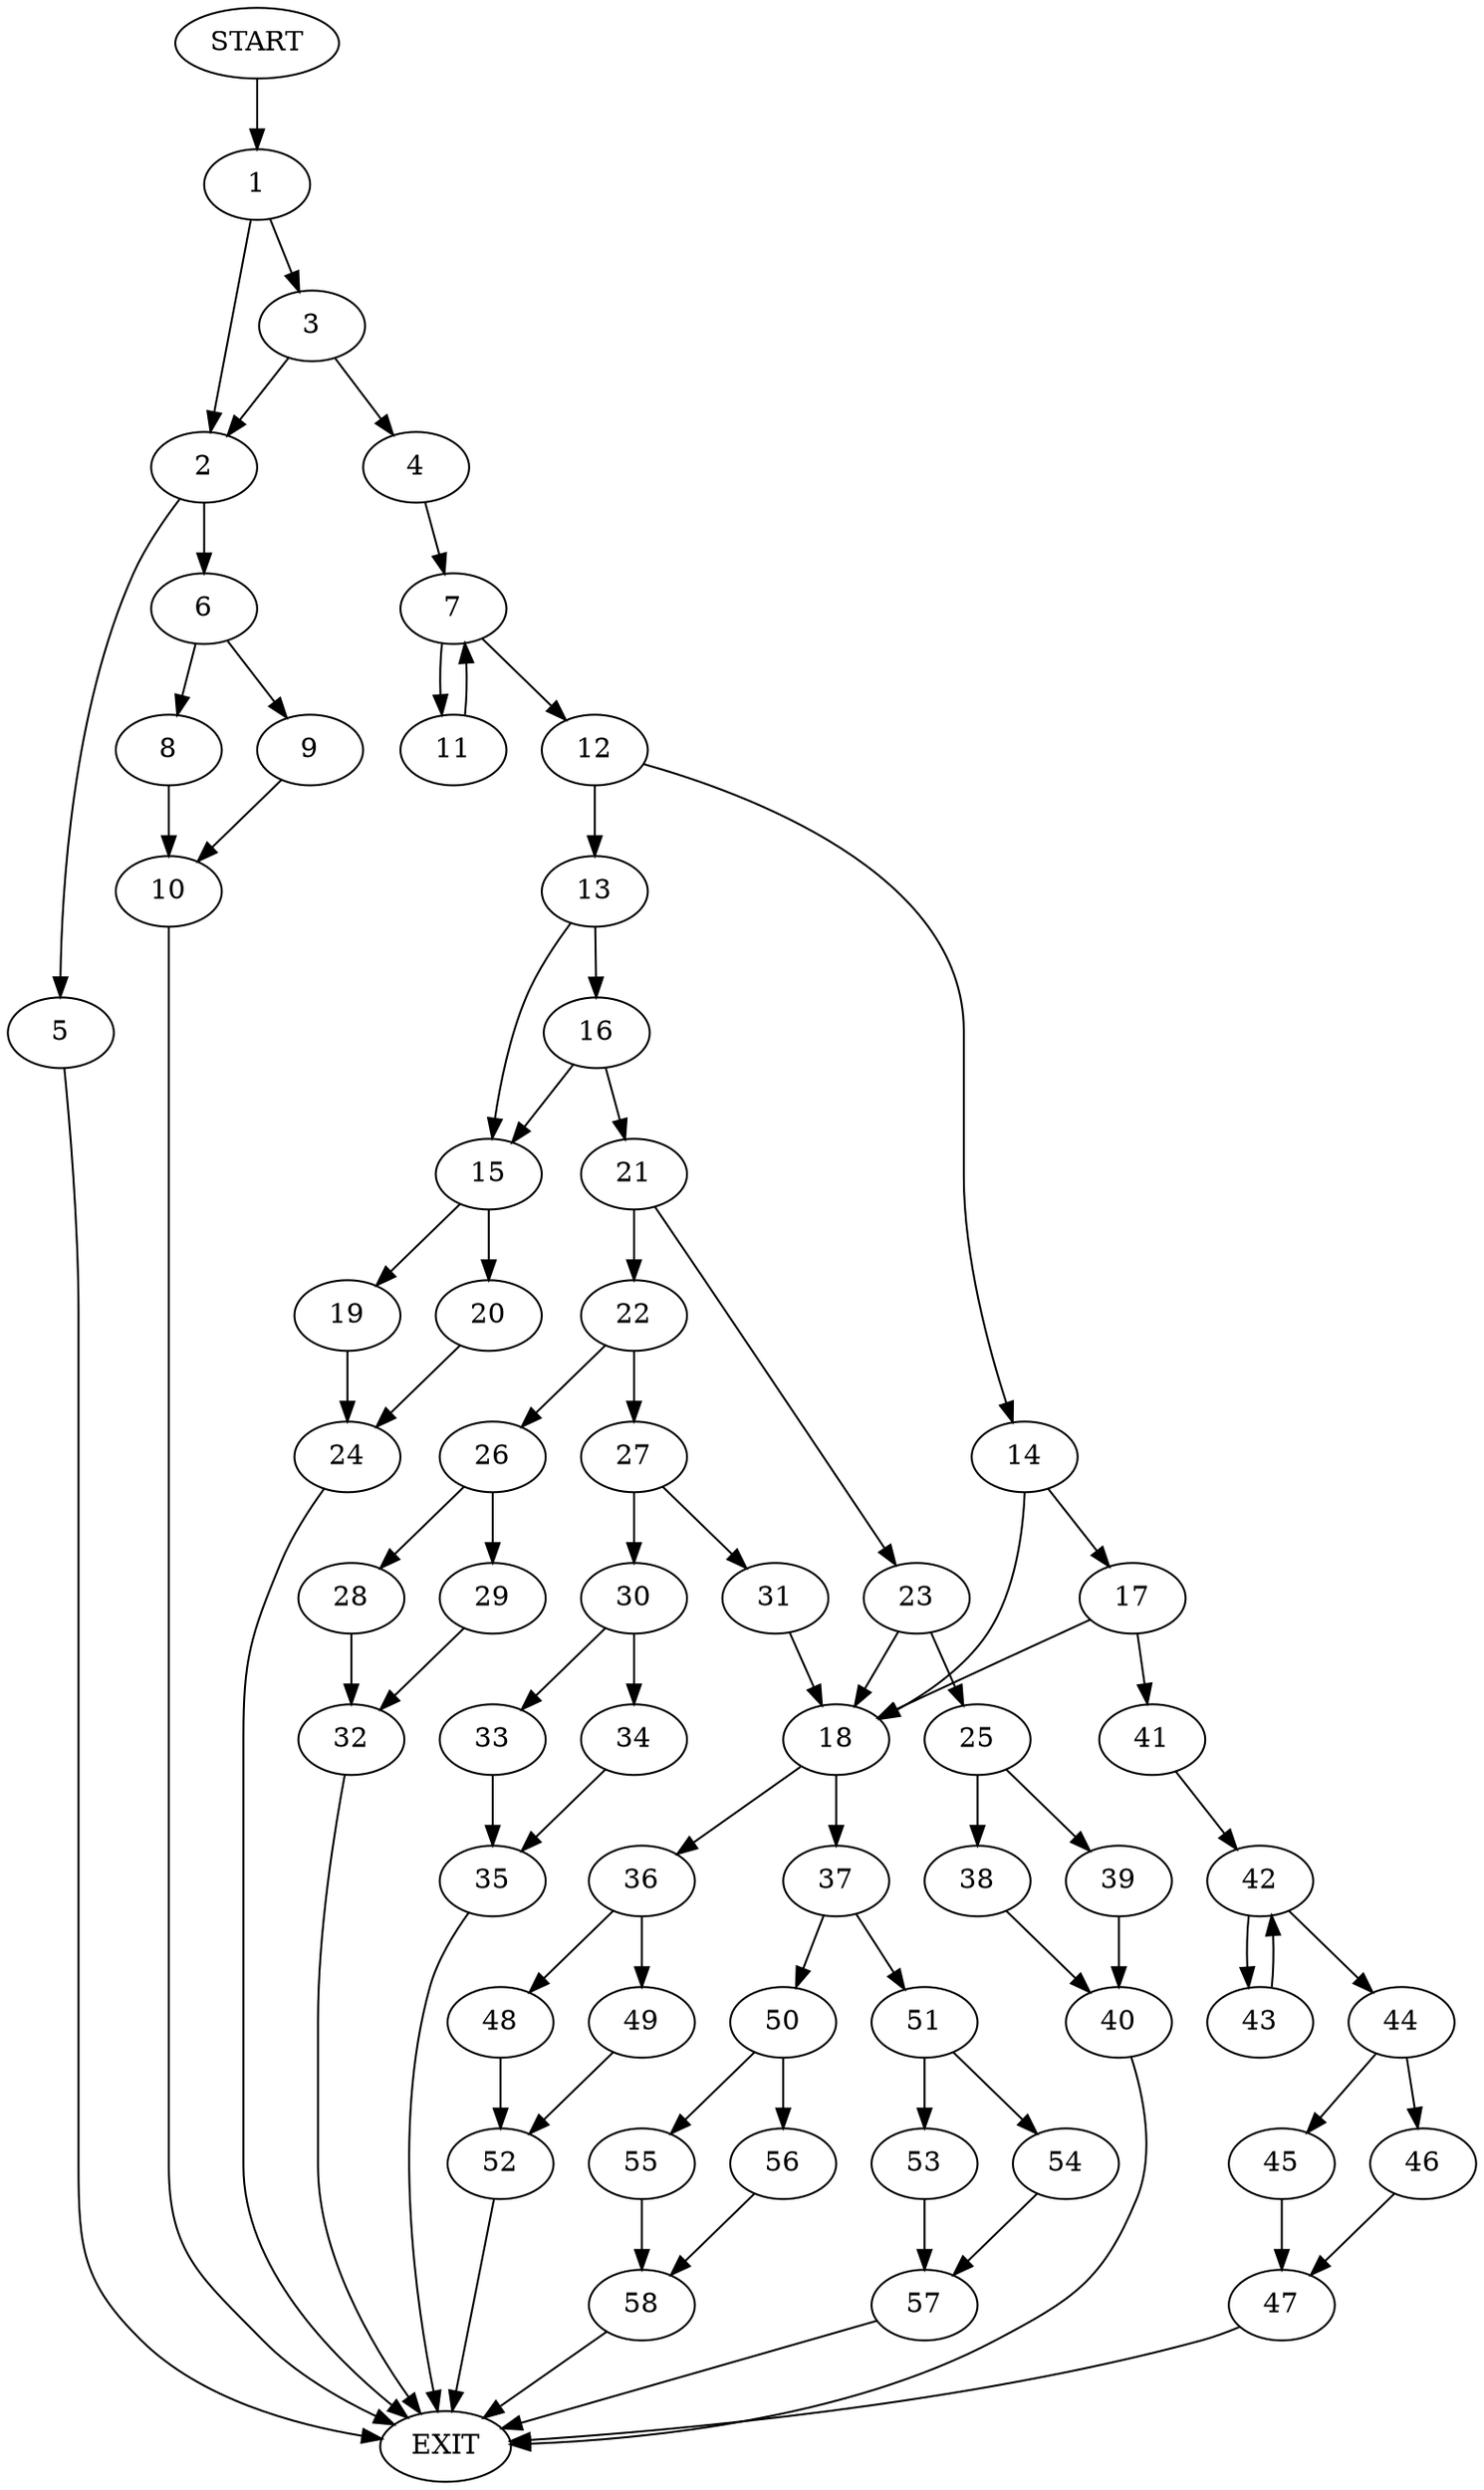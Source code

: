 digraph {
0 [label="START"]
59 [label="EXIT"]
0 -> 1
1 -> 2
1 -> 3
3 -> 2
3 -> 4
2 -> 5
2 -> 6
4 -> 7
6 -> 8
6 -> 9
5 -> 59
8 -> 10
9 -> 10
10 -> 59
7 -> 11
7 -> 12
12 -> 13
12 -> 14
11 -> 7
13 -> 15
13 -> 16
14 -> 17
14 -> 18
15 -> 19
15 -> 20
16 -> 21
16 -> 15
21 -> 22
21 -> 23
19 -> 24
20 -> 24
24 -> 59
23 -> 25
23 -> 18
22 -> 26
22 -> 27
26 -> 28
26 -> 29
27 -> 30
27 -> 31
29 -> 32
28 -> 32
32 -> 59
30 -> 33
30 -> 34
31 -> 18
33 -> 35
34 -> 35
35 -> 59
18 -> 36
18 -> 37
25 -> 38
25 -> 39
38 -> 40
39 -> 40
40 -> 59
17 -> 41
17 -> 18
41 -> 42
42 -> 43
42 -> 44
43 -> 42
44 -> 45
44 -> 46
45 -> 47
46 -> 47
47 -> 59
36 -> 48
36 -> 49
37 -> 50
37 -> 51
49 -> 52
48 -> 52
52 -> 59
51 -> 53
51 -> 54
50 -> 55
50 -> 56
54 -> 57
53 -> 57
57 -> 59
56 -> 58
55 -> 58
58 -> 59
}
